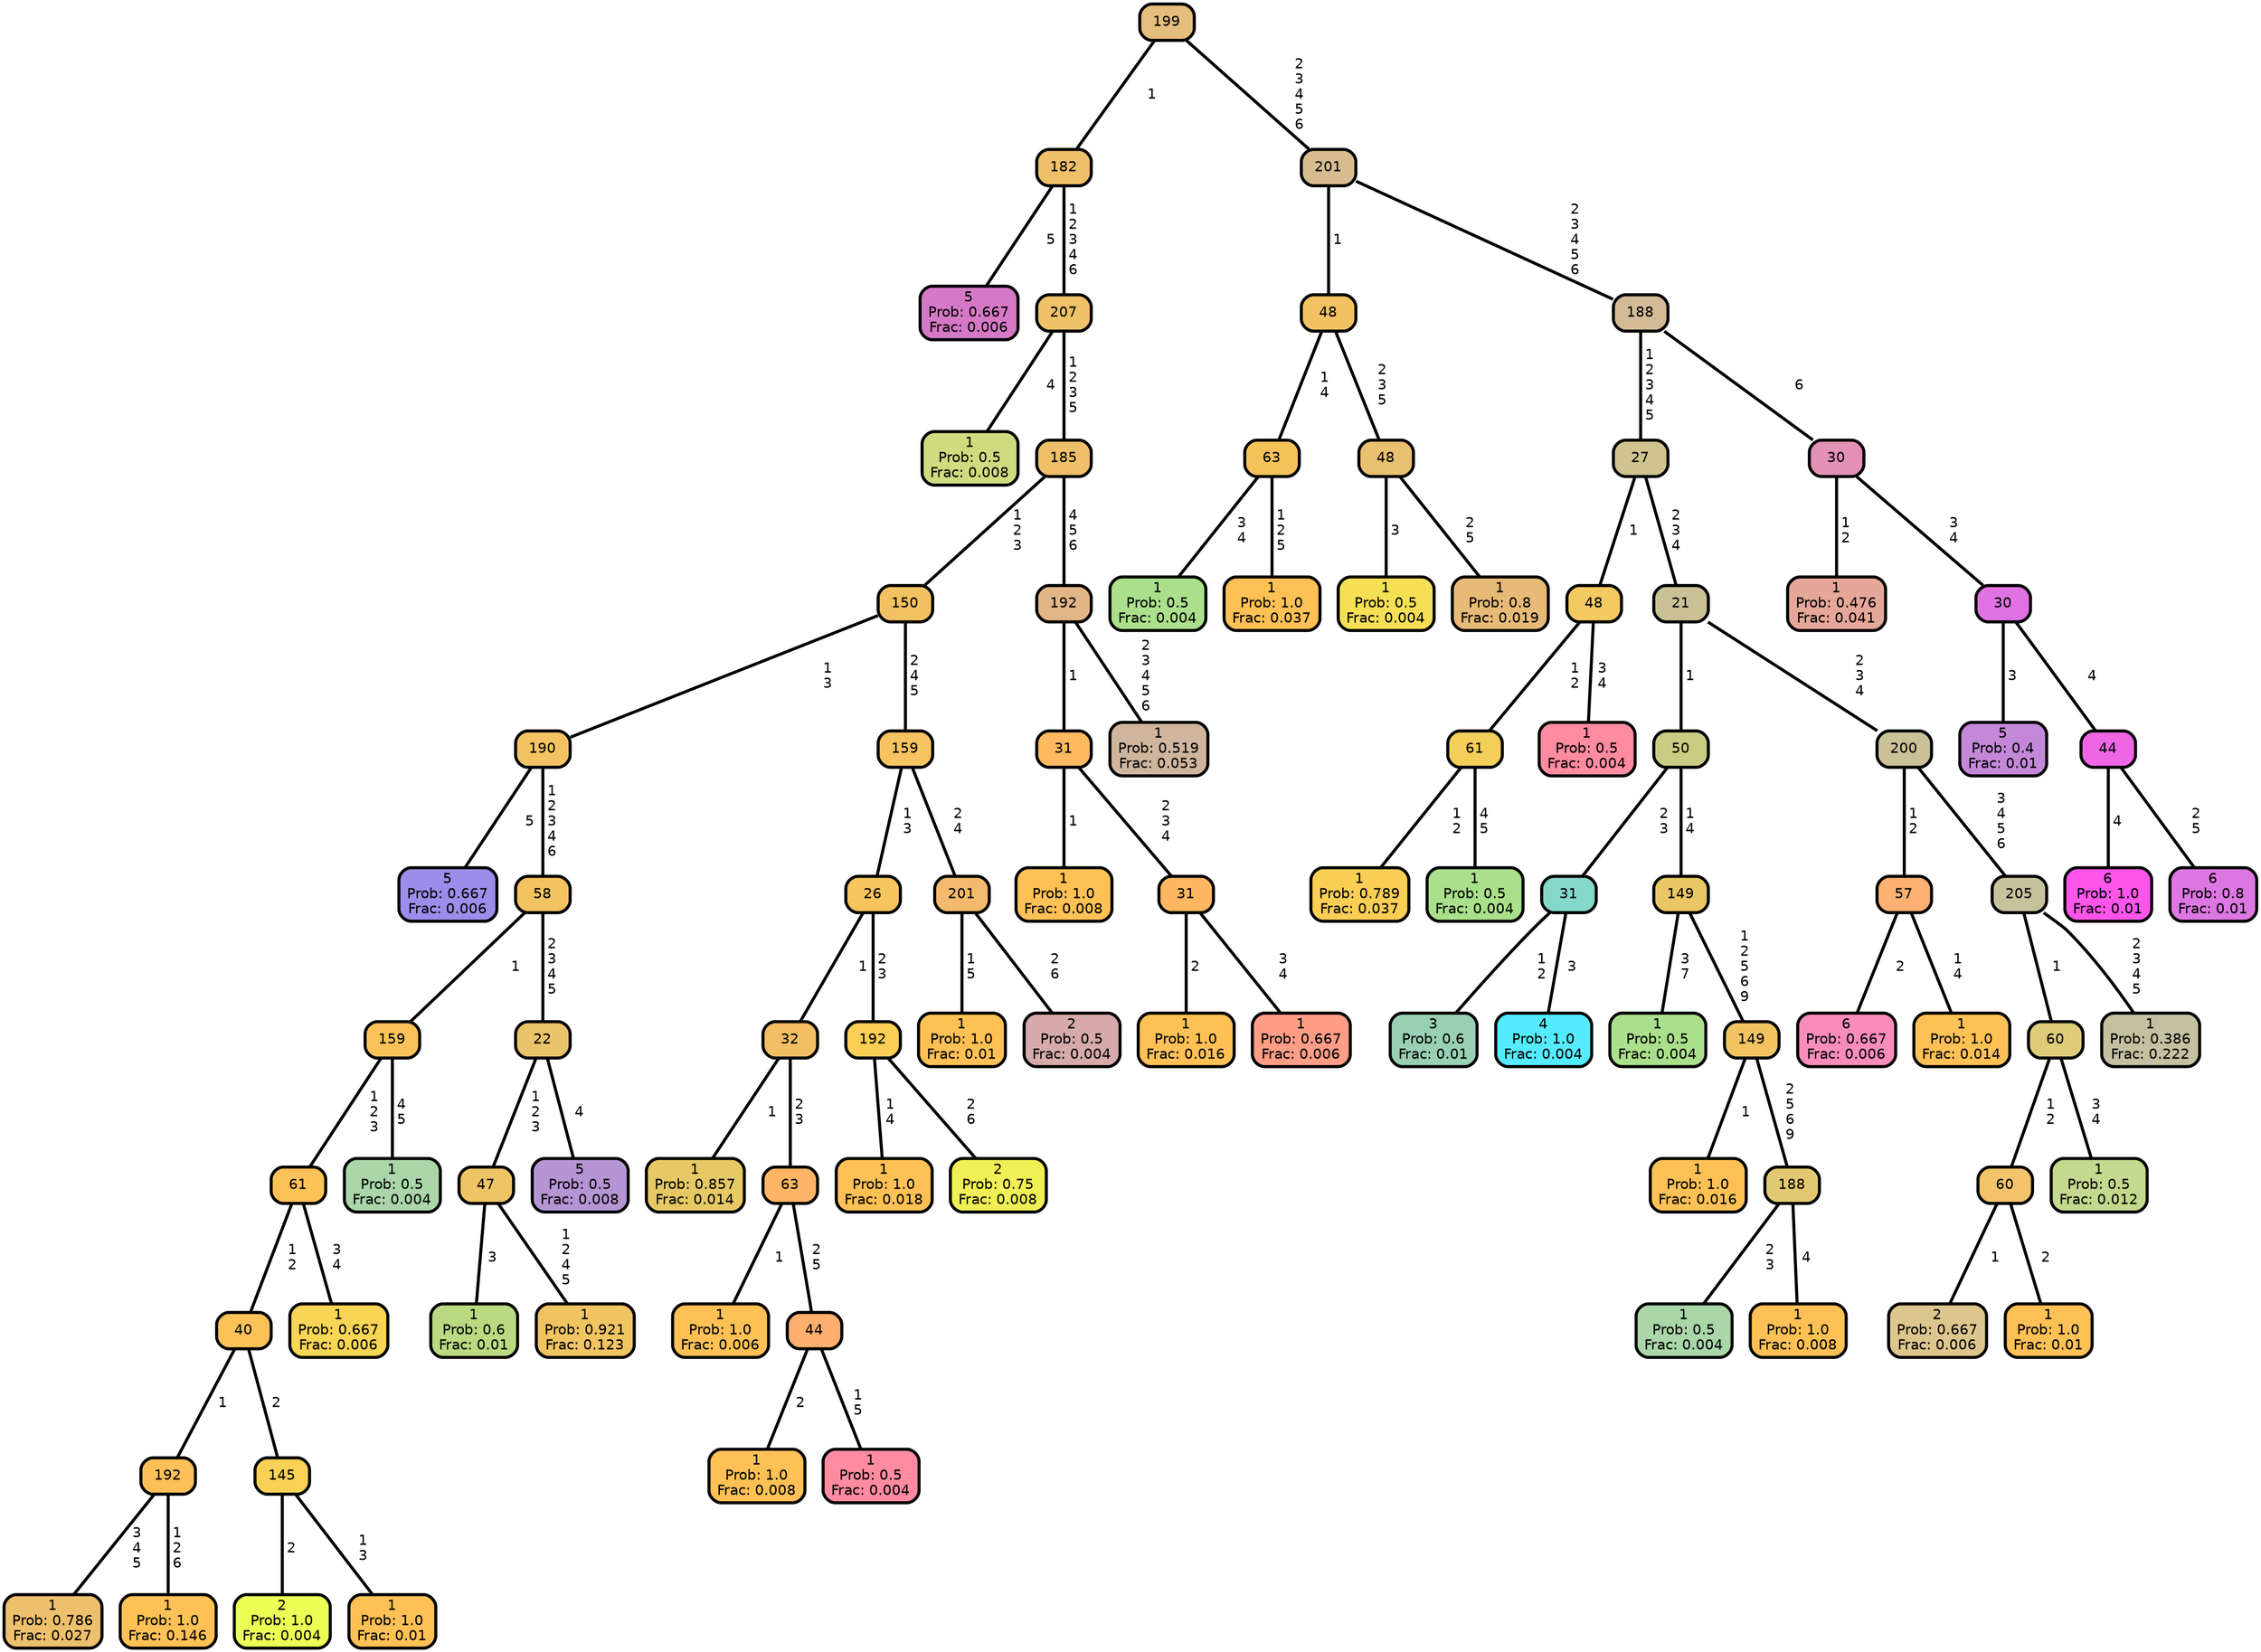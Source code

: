 graph Tree {
node [shape=box, style="filled, rounded",color="black",penwidth="3",fontcolor="black",                 fontname=helvetica] ;
graph [ranksep="0 equally", splines=straight,                 bgcolor=transparent, dpi=200] ;
edge [fontname=helvetica, color=black] ;
0 [label="5
Prob: 0.667
Frac: 0.006", fillcolor="#d579c6"] ;
1 [label="182", fillcolor="#efc06a"] ;
2 [label="1
Prob: 0.5
Frac: 0.008", fillcolor="#cfdb7f"] ;
3 [label="207", fillcolor="#efc169"] ;
4 [label="5
Prob: 0.667
Frac: 0.006", fillcolor="#9d8dea"] ;
5 [label="190", fillcolor="#f2c263"] ;
6 [label="1
Prob: 0.786
Frac: 0.027", fillcolor="#edc06d"] ;
7 [label="192", fillcolor="#fcc058"] ;
8 [label="1
Prob: 1.0
Frac: 0.146", fillcolor="#ffc155"] ;
9 [label="40", fillcolor="#fbc258"] ;
10 [label="2
Prob: 1.0
Frac: 0.004", fillcolor="#ebff55"] ;
11 [label="145", fillcolor="#f9d255"] ;
12 [label="1
Prob: 1.0
Frac: 0.01", fillcolor="#ffc155"] ;
13 [label="61", fillcolor="#fbc258"] ;
14 [label="1
Prob: 0.667
Frac: 0.006", fillcolor="#f8d555"] ;
15 [label="159", fillcolor="#fac35a"] ;
16 [label="1
Prob: 0.5
Frac: 0.004", fillcolor="#aad6aa"] ;
17 [label="58", fillcolor="#f3c361"] ;
18 [label="1
Prob: 0.6
Frac: 0.01", fillcolor="#bbd980"] ;
19 [label="47", fillcolor="#edc564"] ;
20 [label="1
Prob: 0.921
Frac: 0.123", fillcolor="#f1c462"] ;
21 [label="22", fillcolor="#eac36a"] ;
22 [label="5
Prob: 0.5
Frac: 0.008", fillcolor="#b595d4"] ;
23 [label="150", fillcolor="#f2c262"] ;
24 [label="1
Prob: 0.857
Frac: 0.014", fillcolor="#e6c964"] ;
25 [label="32", fillcolor="#f4be65"] ;
26 [label="1
Prob: 1.0
Frac: 0.006", fillcolor="#ffc155"] ;
27 [label="63", fillcolor="#ffb565"] ;
28 [label="1
Prob: 1.0
Frac: 0.008", fillcolor="#ffc155"] ;
29 [label="44", fillcolor="#ffaf6e"] ;
30 [label="1
Prob: 0.5
Frac: 0.004", fillcolor="#ff8ba0"] ;
31 [label="26", fillcolor="#f7c55d"] ;
32 [label="1
Prob: 1.0
Frac: 0.018", fillcolor="#ffc155"] ;
33 [label="192", fillcolor="#facf55"] ;
34 [label="2
Prob: 0.75
Frac: 0.008", fillcolor="#f0ef55"] ;
35 [label="159", fillcolor="#f6c360"] ;
36 [label="1
Prob: 1.0
Frac: 0.01", fillcolor="#ffc155"] ;
37 [label="201", fillcolor="#f3ba6d"] ;
38 [label="2
Prob: 0.5
Frac: 0.004", fillcolor="#d6aaaa"] ;
39 [label="185", fillcolor="#efc069"] ;
40 [label="1
Prob: 1.0
Frac: 0.008", fillcolor="#ffc155"] ;
41 [label="31", fillcolor="#ffb95f"] ;
42 [label="1
Prob: 1.0
Frac: 0.016", fillcolor="#ffc155"] ;
43 [label="31", fillcolor="#ffb762"] ;
44 [label="1
Prob: 0.667
Frac: 0.006", fillcolor="#ff9d87"] ;
45 [label="192", fillcolor="#e1b687"] ;
46 [label="1
Prob: 0.519
Frac: 0.053", fillcolor="#d0b59e"] ;
47 [label="199", fillcolor="#e3be7c"] ;
48 [label="1
Prob: 0.5
Frac: 0.004", fillcolor="#aae08b"] ;
49 [label="63", fillcolor="#f6c35a"] ;
50 [label="1
Prob: 1.0
Frac: 0.037", fillcolor="#ffc155"] ;
51 [label="48", fillcolor="#f2c262"] ;
52 [label="1
Prob: 0.5
Frac: 0.004", fillcolor="#f5e055"] ;
53 [label="48", fillcolor="#eac071"] ;
54 [label="1
Prob: 0.8
Frac: 0.019", fillcolor="#e7ba77"] ;
55 [label="201", fillcolor="#d6bc8f"] ;
56 [label="1
Prob: 0.789
Frac: 0.037", fillcolor="#face55"] ;
57 [label="61", fillcolor="#f3cf5a"] ;
58 [label="1
Prob: 0.5
Frac: 0.004", fillcolor="#aae08b"] ;
59 [label="48", fillcolor="#f4c960"] ;
60 [label="1
Prob: 0.5
Frac: 0.004", fillcolor="#ff8ba0"] ;
61 [label="27", fillcolor="#cfc38f"] ;
62 [label="3
Prob: 0.6
Frac: 0.01", fillcolor="#99d0b3"] ;
63 [label="31", fillcolor="#85d8c9"] ;
64 [label="4
Prob: 1.0
Frac: 0.004", fillcolor="#55ebff"] ;
65 [label="50", fillcolor="#cbcc84"] ;
66 [label="1
Prob: 0.5
Frac: 0.004", fillcolor="#aae08b"] ;
67 [label="149", fillcolor="#e9c766"] ;
68 [label="1
Prob: 1.0
Frac: 0.016", fillcolor="#ffc155"] ;
69 [label="149", fillcolor="#f2c461"] ;
70 [label="1
Prob: 0.5
Frac: 0.004", fillcolor="#aad6aa"] ;
71 [label="188", fillcolor="#e2c871"] ;
72 [label="1
Prob: 1.0
Frac: 0.008", fillcolor="#ffc155"] ;
73 [label="21", fillcolor="#cac296"] ;
74 [label="6
Prob: 0.667
Frac: 0.006", fillcolor="#f88db9"] ;
75 [label="57", fillcolor="#fdb173"] ;
76 [label="1
Prob: 1.0
Frac: 0.014", fillcolor="#ffc155"] ;
77 [label="200", fillcolor="#cac199"] ;
78 [label="2
Prob: 0.667
Frac: 0.006", fillcolor="#ddc68d"] ;
79 [label="60", fillcolor="#f2c36a"] ;
80 [label="1
Prob: 1.0
Frac: 0.01", fillcolor="#ffc155"] ;
81 [label="60", fillcolor="#decc79"] ;
82 [label="1
Prob: 0.5
Frac: 0.012", fillcolor="#c3d98d"] ;
83 [label="205", fillcolor="#c6c29c"] ;
84 [label="1
Prob: 0.386
Frac: 0.222", fillcolor="#c3c1a1"] ;
85 [label="188", fillcolor="#d2bb96"] ;
86 [label="1
Prob: 0.476
Frac: 0.041", fillcolor="#e5a799"] ;
87 [label="30", fillcolor="#e391b7"] ;
88 [label="5
Prob: 0.4
Frac: 0.01", fillcolor="#c488d9"] ;
89 [label="30", fillcolor="#e071e2"] ;
90 [label="6
Prob: 1.0
Frac: 0.01", fillcolor="#ff55eb"] ;
91 [label="44", fillcolor="#ee66e6"] ;
92 [label="6
Prob: 0.8
Frac: 0.01", fillcolor="#dd77e2"] ;
1 -- 0 [label=" 5",penwidth=3] ;
1 -- 3 [label=" 1\n 2\n 3\n 4\n 6",penwidth=3] ;
3 -- 2 [label=" 4",penwidth=3] ;
3 -- 39 [label=" 1\n 2\n 3\n 5",penwidth=3] ;
5 -- 4 [label=" 5",penwidth=3] ;
5 -- 17 [label=" 1\n 2\n 3\n 4\n 6",penwidth=3] ;
7 -- 6 [label=" 3\n 4\n 5",penwidth=3] ;
7 -- 8 [label=" 1\n 2\n 6",penwidth=3] ;
9 -- 7 [label=" 1",penwidth=3] ;
9 -- 11 [label=" 2",penwidth=3] ;
11 -- 10 [label=" 2",penwidth=3] ;
11 -- 12 [label=" 1\n 3",penwidth=3] ;
13 -- 9 [label=" 1\n 2",penwidth=3] ;
13 -- 14 [label=" 3\n 4",penwidth=3] ;
15 -- 13 [label=" 1\n 2\n 3",penwidth=3] ;
15 -- 16 [label=" 4\n 5",penwidth=3] ;
17 -- 15 [label=" 1",penwidth=3] ;
17 -- 21 [label=" 2\n 3\n 4\n 5",penwidth=3] ;
19 -- 18 [label=" 3",penwidth=3] ;
19 -- 20 [label=" 1\n 2\n 4\n 5",penwidth=3] ;
21 -- 19 [label=" 1\n 2\n 3",penwidth=3] ;
21 -- 22 [label=" 4",penwidth=3] ;
23 -- 5 [label=" 1\n 3",penwidth=3] ;
23 -- 35 [label=" 2\n 4\n 5",penwidth=3] ;
25 -- 24 [label=" 1",penwidth=3] ;
25 -- 27 [label=" 2\n 3",penwidth=3] ;
27 -- 26 [label=" 1",penwidth=3] ;
27 -- 29 [label=" 2\n 5",penwidth=3] ;
29 -- 28 [label=" 2",penwidth=3] ;
29 -- 30 [label=" 1\n 5",penwidth=3] ;
31 -- 25 [label=" 1",penwidth=3] ;
31 -- 33 [label=" 2\n 3",penwidth=3] ;
33 -- 32 [label=" 1\n 4",penwidth=3] ;
33 -- 34 [label=" 2\n 6",penwidth=3] ;
35 -- 31 [label=" 1\n 3",penwidth=3] ;
35 -- 37 [label=" 2\n 4",penwidth=3] ;
37 -- 36 [label=" 1\n 5",penwidth=3] ;
37 -- 38 [label=" 2\n 6",penwidth=3] ;
39 -- 23 [label=" 1\n 2\n 3",penwidth=3] ;
39 -- 45 [label=" 4\n 5\n 6",penwidth=3] ;
41 -- 40 [label=" 1",penwidth=3] ;
41 -- 43 [label=" 2\n 3\n 4",penwidth=3] ;
43 -- 42 [label=" 2",penwidth=3] ;
43 -- 44 [label=" 3\n 4",penwidth=3] ;
45 -- 41 [label=" 1",penwidth=3] ;
45 -- 46 [label=" 2\n 3\n 4\n 5\n 6",penwidth=3] ;
47 -- 1 [label=" 1",penwidth=3] ;
47 -- 55 [label=" 2\n 3\n 4\n 5\n 6",penwidth=3] ;
49 -- 48 [label=" 3\n 4",penwidth=3] ;
49 -- 50 [label=" 1\n 2\n 5",penwidth=3] ;
51 -- 49 [label=" 1\n 4",penwidth=3] ;
51 -- 53 [label=" 2\n 3\n 5",penwidth=3] ;
53 -- 52 [label=" 3",penwidth=3] ;
53 -- 54 [label=" 2\n 5",penwidth=3] ;
55 -- 51 [label=" 1",penwidth=3] ;
55 -- 85 [label=" 2\n 3\n 4\n 5\n 6",penwidth=3] ;
57 -- 56 [label=" 1\n 2",penwidth=3] ;
57 -- 58 [label=" 4\n 5",penwidth=3] ;
59 -- 57 [label=" 1\n 2",penwidth=3] ;
59 -- 60 [label=" 3\n 4",penwidth=3] ;
61 -- 59 [label=" 1",penwidth=3] ;
61 -- 73 [label=" 2\n 3\n 4",penwidth=3] ;
63 -- 62 [label=" 1\n 2",penwidth=3] ;
63 -- 64 [label=" 3",penwidth=3] ;
65 -- 63 [label=" 2\n 3",penwidth=3] ;
65 -- 67 [label=" 1\n 4",penwidth=3] ;
67 -- 66 [label=" 3\n 7",penwidth=3] ;
67 -- 69 [label=" 1\n 2\n 5\n 6\n 9",penwidth=3] ;
69 -- 68 [label=" 1",penwidth=3] ;
69 -- 71 [label=" 2\n 5\n 6\n 9",penwidth=3] ;
71 -- 70 [label=" 2\n 3",penwidth=3] ;
71 -- 72 [label=" 4",penwidth=3] ;
73 -- 65 [label=" 1",penwidth=3] ;
73 -- 77 [label=" 2\n 3\n 4",penwidth=3] ;
75 -- 74 [label=" 2",penwidth=3] ;
75 -- 76 [label=" 1\n 4",penwidth=3] ;
77 -- 75 [label=" 1\n 2",penwidth=3] ;
77 -- 83 [label=" 3\n 4\n 5\n 6",penwidth=3] ;
79 -- 78 [label=" 1",penwidth=3] ;
79 -- 80 [label=" 2",penwidth=3] ;
81 -- 79 [label=" 1\n 2",penwidth=3] ;
81 -- 82 [label=" 3\n 4",penwidth=3] ;
83 -- 81 [label=" 1",penwidth=3] ;
83 -- 84 [label=" 2\n 3\n 4\n 5",penwidth=3] ;
85 -- 61 [label=" 1\n 2\n 3\n 4\n 5",penwidth=3] ;
85 -- 87 [label=" 6",penwidth=3] ;
87 -- 86 [label=" 1\n 2",penwidth=3] ;
87 -- 89 [label=" 3\n 4",penwidth=3] ;
89 -- 88 [label=" 3",penwidth=3] ;
89 -- 91 [label=" 4",penwidth=3] ;
91 -- 90 [label=" 4",penwidth=3] ;
91 -- 92 [label=" 2\n 5",penwidth=3] ;
{rank = same;}}